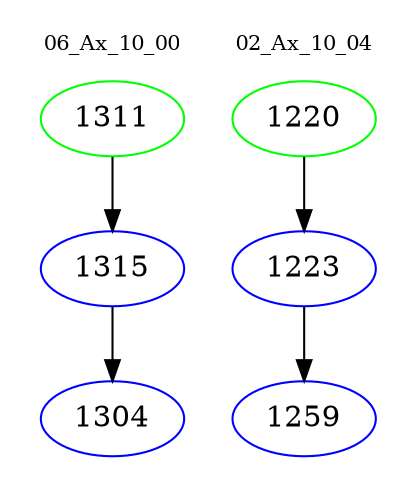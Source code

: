 digraph{
subgraph cluster_0 {
color = white
label = "06_Ax_10_00";
fontsize=10;
T0_1311 [label="1311", color="green"]
T0_1311 -> T0_1315 [color="black"]
T0_1315 [label="1315", color="blue"]
T0_1315 -> T0_1304 [color="black"]
T0_1304 [label="1304", color="blue"]
}
subgraph cluster_1 {
color = white
label = "02_Ax_10_04";
fontsize=10;
T1_1220 [label="1220", color="green"]
T1_1220 -> T1_1223 [color="black"]
T1_1223 [label="1223", color="blue"]
T1_1223 -> T1_1259 [color="black"]
T1_1259 [label="1259", color="blue"]
}
}
